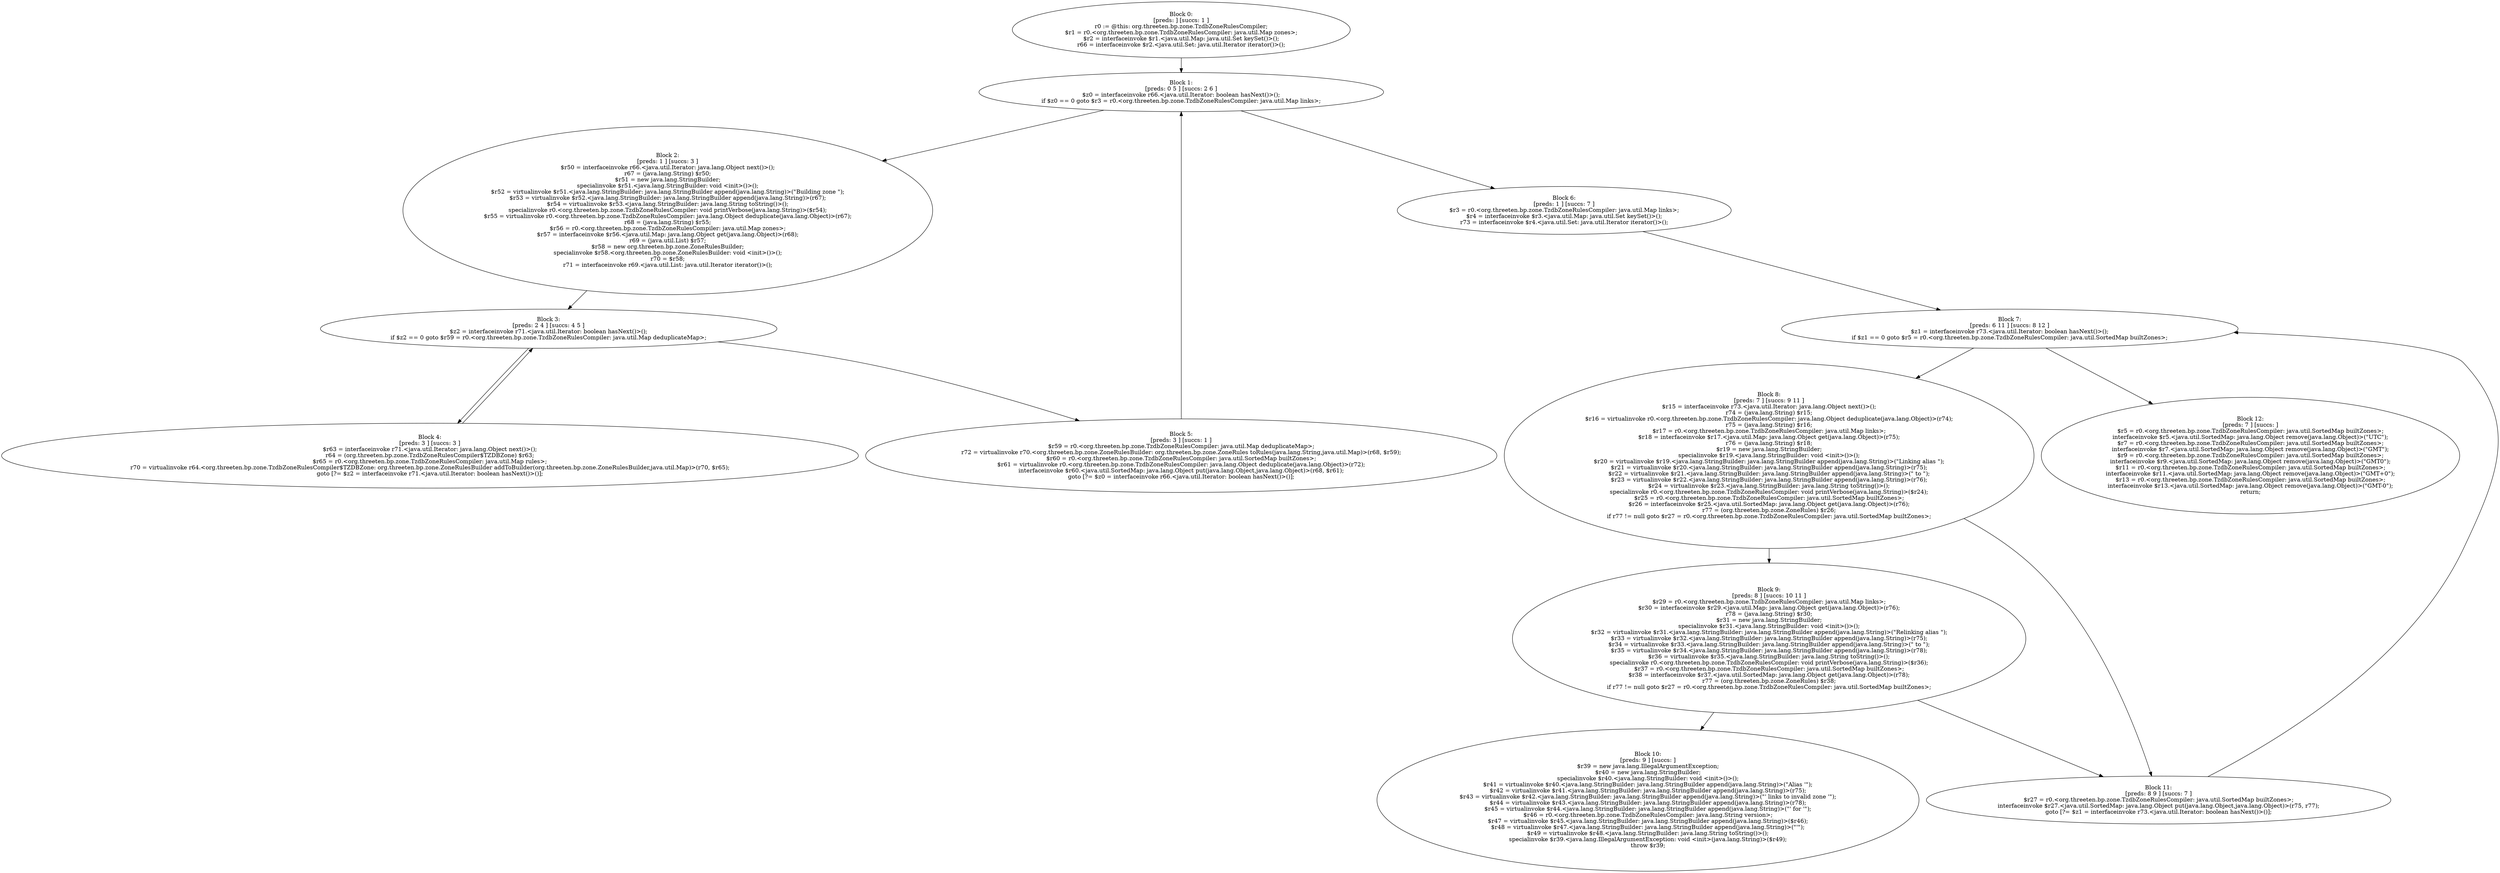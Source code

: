 digraph "unitGraph" {
    "Block 0:
[preds: ] [succs: 1 ]
r0 := @this: org.threeten.bp.zone.TzdbZoneRulesCompiler;
$r1 = r0.<org.threeten.bp.zone.TzdbZoneRulesCompiler: java.util.Map zones>;
$r2 = interfaceinvoke $r1.<java.util.Map: java.util.Set keySet()>();
r66 = interfaceinvoke $r2.<java.util.Set: java.util.Iterator iterator()>();
"
    "Block 1:
[preds: 0 5 ] [succs: 2 6 ]
$z0 = interfaceinvoke r66.<java.util.Iterator: boolean hasNext()>();
if $z0 == 0 goto $r3 = r0.<org.threeten.bp.zone.TzdbZoneRulesCompiler: java.util.Map links>;
"
    "Block 2:
[preds: 1 ] [succs: 3 ]
$r50 = interfaceinvoke r66.<java.util.Iterator: java.lang.Object next()>();
r67 = (java.lang.String) $r50;
$r51 = new java.lang.StringBuilder;
specialinvoke $r51.<java.lang.StringBuilder: void <init>()>();
$r52 = virtualinvoke $r51.<java.lang.StringBuilder: java.lang.StringBuilder append(java.lang.String)>(\"Building zone \");
$r53 = virtualinvoke $r52.<java.lang.StringBuilder: java.lang.StringBuilder append(java.lang.String)>(r67);
$r54 = virtualinvoke $r53.<java.lang.StringBuilder: java.lang.String toString()>();
specialinvoke r0.<org.threeten.bp.zone.TzdbZoneRulesCompiler: void printVerbose(java.lang.String)>($r54);
$r55 = virtualinvoke r0.<org.threeten.bp.zone.TzdbZoneRulesCompiler: java.lang.Object deduplicate(java.lang.Object)>(r67);
r68 = (java.lang.String) $r55;
$r56 = r0.<org.threeten.bp.zone.TzdbZoneRulesCompiler: java.util.Map zones>;
$r57 = interfaceinvoke $r56.<java.util.Map: java.lang.Object get(java.lang.Object)>(r68);
r69 = (java.util.List) $r57;
$r58 = new org.threeten.bp.zone.ZoneRulesBuilder;
specialinvoke $r58.<org.threeten.bp.zone.ZoneRulesBuilder: void <init>()>();
r70 = $r58;
r71 = interfaceinvoke r69.<java.util.List: java.util.Iterator iterator()>();
"
    "Block 3:
[preds: 2 4 ] [succs: 4 5 ]
$z2 = interfaceinvoke r71.<java.util.Iterator: boolean hasNext()>();
if $z2 == 0 goto $r59 = r0.<org.threeten.bp.zone.TzdbZoneRulesCompiler: java.util.Map deduplicateMap>;
"
    "Block 4:
[preds: 3 ] [succs: 3 ]
$r63 = interfaceinvoke r71.<java.util.Iterator: java.lang.Object next()>();
r64 = (org.threeten.bp.zone.TzdbZoneRulesCompiler$TZDBZone) $r63;
$r65 = r0.<org.threeten.bp.zone.TzdbZoneRulesCompiler: java.util.Map rules>;
r70 = virtualinvoke r64.<org.threeten.bp.zone.TzdbZoneRulesCompiler$TZDBZone: org.threeten.bp.zone.ZoneRulesBuilder addToBuilder(org.threeten.bp.zone.ZoneRulesBuilder,java.util.Map)>(r70, $r65);
goto [?= $z2 = interfaceinvoke r71.<java.util.Iterator: boolean hasNext()>()];
"
    "Block 5:
[preds: 3 ] [succs: 1 ]
$r59 = r0.<org.threeten.bp.zone.TzdbZoneRulesCompiler: java.util.Map deduplicateMap>;
r72 = virtualinvoke r70.<org.threeten.bp.zone.ZoneRulesBuilder: org.threeten.bp.zone.ZoneRules toRules(java.lang.String,java.util.Map)>(r68, $r59);
$r60 = r0.<org.threeten.bp.zone.TzdbZoneRulesCompiler: java.util.SortedMap builtZones>;
$r61 = virtualinvoke r0.<org.threeten.bp.zone.TzdbZoneRulesCompiler: java.lang.Object deduplicate(java.lang.Object)>(r72);
interfaceinvoke $r60.<java.util.SortedMap: java.lang.Object put(java.lang.Object,java.lang.Object)>(r68, $r61);
goto [?= $z0 = interfaceinvoke r66.<java.util.Iterator: boolean hasNext()>()];
"
    "Block 6:
[preds: 1 ] [succs: 7 ]
$r3 = r0.<org.threeten.bp.zone.TzdbZoneRulesCompiler: java.util.Map links>;
$r4 = interfaceinvoke $r3.<java.util.Map: java.util.Set keySet()>();
r73 = interfaceinvoke $r4.<java.util.Set: java.util.Iterator iterator()>();
"
    "Block 7:
[preds: 6 11 ] [succs: 8 12 ]
$z1 = interfaceinvoke r73.<java.util.Iterator: boolean hasNext()>();
if $z1 == 0 goto $r5 = r0.<org.threeten.bp.zone.TzdbZoneRulesCompiler: java.util.SortedMap builtZones>;
"
    "Block 8:
[preds: 7 ] [succs: 9 11 ]
$r15 = interfaceinvoke r73.<java.util.Iterator: java.lang.Object next()>();
r74 = (java.lang.String) $r15;
$r16 = virtualinvoke r0.<org.threeten.bp.zone.TzdbZoneRulesCompiler: java.lang.Object deduplicate(java.lang.Object)>(r74);
r75 = (java.lang.String) $r16;
$r17 = r0.<org.threeten.bp.zone.TzdbZoneRulesCompiler: java.util.Map links>;
$r18 = interfaceinvoke $r17.<java.util.Map: java.lang.Object get(java.lang.Object)>(r75);
r76 = (java.lang.String) $r18;
$r19 = new java.lang.StringBuilder;
specialinvoke $r19.<java.lang.StringBuilder: void <init>()>();
$r20 = virtualinvoke $r19.<java.lang.StringBuilder: java.lang.StringBuilder append(java.lang.String)>(\"Linking alias \");
$r21 = virtualinvoke $r20.<java.lang.StringBuilder: java.lang.StringBuilder append(java.lang.String)>(r75);
$r22 = virtualinvoke $r21.<java.lang.StringBuilder: java.lang.StringBuilder append(java.lang.String)>(\" to \");
$r23 = virtualinvoke $r22.<java.lang.StringBuilder: java.lang.StringBuilder append(java.lang.String)>(r76);
$r24 = virtualinvoke $r23.<java.lang.StringBuilder: java.lang.String toString()>();
specialinvoke r0.<org.threeten.bp.zone.TzdbZoneRulesCompiler: void printVerbose(java.lang.String)>($r24);
$r25 = r0.<org.threeten.bp.zone.TzdbZoneRulesCompiler: java.util.SortedMap builtZones>;
$r26 = interfaceinvoke $r25.<java.util.SortedMap: java.lang.Object get(java.lang.Object)>(r76);
r77 = (org.threeten.bp.zone.ZoneRules) $r26;
if r77 != null goto $r27 = r0.<org.threeten.bp.zone.TzdbZoneRulesCompiler: java.util.SortedMap builtZones>;
"
    "Block 9:
[preds: 8 ] [succs: 10 11 ]
$r29 = r0.<org.threeten.bp.zone.TzdbZoneRulesCompiler: java.util.Map links>;
$r30 = interfaceinvoke $r29.<java.util.Map: java.lang.Object get(java.lang.Object)>(r76);
r78 = (java.lang.String) $r30;
$r31 = new java.lang.StringBuilder;
specialinvoke $r31.<java.lang.StringBuilder: void <init>()>();
$r32 = virtualinvoke $r31.<java.lang.StringBuilder: java.lang.StringBuilder append(java.lang.String)>(\"Relinking alias \");
$r33 = virtualinvoke $r32.<java.lang.StringBuilder: java.lang.StringBuilder append(java.lang.String)>(r75);
$r34 = virtualinvoke $r33.<java.lang.StringBuilder: java.lang.StringBuilder append(java.lang.String)>(\" to \");
$r35 = virtualinvoke $r34.<java.lang.StringBuilder: java.lang.StringBuilder append(java.lang.String)>(r78);
$r36 = virtualinvoke $r35.<java.lang.StringBuilder: java.lang.String toString()>();
specialinvoke r0.<org.threeten.bp.zone.TzdbZoneRulesCompiler: void printVerbose(java.lang.String)>($r36);
$r37 = r0.<org.threeten.bp.zone.TzdbZoneRulesCompiler: java.util.SortedMap builtZones>;
$r38 = interfaceinvoke $r37.<java.util.SortedMap: java.lang.Object get(java.lang.Object)>(r78);
r77 = (org.threeten.bp.zone.ZoneRules) $r38;
if r77 != null goto $r27 = r0.<org.threeten.bp.zone.TzdbZoneRulesCompiler: java.util.SortedMap builtZones>;
"
    "Block 10:
[preds: 9 ] [succs: ]
$r39 = new java.lang.IllegalArgumentException;
$r40 = new java.lang.StringBuilder;
specialinvoke $r40.<java.lang.StringBuilder: void <init>()>();
$r41 = virtualinvoke $r40.<java.lang.StringBuilder: java.lang.StringBuilder append(java.lang.String)>(\"Alias \'\");
$r42 = virtualinvoke $r41.<java.lang.StringBuilder: java.lang.StringBuilder append(java.lang.String)>(r75);
$r43 = virtualinvoke $r42.<java.lang.StringBuilder: java.lang.StringBuilder append(java.lang.String)>(\"\' links to invalid zone \'\");
$r44 = virtualinvoke $r43.<java.lang.StringBuilder: java.lang.StringBuilder append(java.lang.String)>(r78);
$r45 = virtualinvoke $r44.<java.lang.StringBuilder: java.lang.StringBuilder append(java.lang.String)>(\"\' for \'\");
$r46 = r0.<org.threeten.bp.zone.TzdbZoneRulesCompiler: java.lang.String version>;
$r47 = virtualinvoke $r45.<java.lang.StringBuilder: java.lang.StringBuilder append(java.lang.String)>($r46);
$r48 = virtualinvoke $r47.<java.lang.StringBuilder: java.lang.StringBuilder append(java.lang.String)>(\"\'\");
$r49 = virtualinvoke $r48.<java.lang.StringBuilder: java.lang.String toString()>();
specialinvoke $r39.<java.lang.IllegalArgumentException: void <init>(java.lang.String)>($r49);
throw $r39;
"
    "Block 11:
[preds: 8 9 ] [succs: 7 ]
$r27 = r0.<org.threeten.bp.zone.TzdbZoneRulesCompiler: java.util.SortedMap builtZones>;
interfaceinvoke $r27.<java.util.SortedMap: java.lang.Object put(java.lang.Object,java.lang.Object)>(r75, r77);
goto [?= $z1 = interfaceinvoke r73.<java.util.Iterator: boolean hasNext()>()];
"
    "Block 12:
[preds: 7 ] [succs: ]
$r5 = r0.<org.threeten.bp.zone.TzdbZoneRulesCompiler: java.util.SortedMap builtZones>;
interfaceinvoke $r5.<java.util.SortedMap: java.lang.Object remove(java.lang.Object)>(\"UTC\");
$r7 = r0.<org.threeten.bp.zone.TzdbZoneRulesCompiler: java.util.SortedMap builtZones>;
interfaceinvoke $r7.<java.util.SortedMap: java.lang.Object remove(java.lang.Object)>(\"GMT\");
$r9 = r0.<org.threeten.bp.zone.TzdbZoneRulesCompiler: java.util.SortedMap builtZones>;
interfaceinvoke $r9.<java.util.SortedMap: java.lang.Object remove(java.lang.Object)>(\"GMT0\");
$r11 = r0.<org.threeten.bp.zone.TzdbZoneRulesCompiler: java.util.SortedMap builtZones>;
interfaceinvoke $r11.<java.util.SortedMap: java.lang.Object remove(java.lang.Object)>(\"GMT+0\");
$r13 = r0.<org.threeten.bp.zone.TzdbZoneRulesCompiler: java.util.SortedMap builtZones>;
interfaceinvoke $r13.<java.util.SortedMap: java.lang.Object remove(java.lang.Object)>(\"GMT-0\");
return;
"
    "Block 0:
[preds: ] [succs: 1 ]
r0 := @this: org.threeten.bp.zone.TzdbZoneRulesCompiler;
$r1 = r0.<org.threeten.bp.zone.TzdbZoneRulesCompiler: java.util.Map zones>;
$r2 = interfaceinvoke $r1.<java.util.Map: java.util.Set keySet()>();
r66 = interfaceinvoke $r2.<java.util.Set: java.util.Iterator iterator()>();
"->"Block 1:
[preds: 0 5 ] [succs: 2 6 ]
$z0 = interfaceinvoke r66.<java.util.Iterator: boolean hasNext()>();
if $z0 == 0 goto $r3 = r0.<org.threeten.bp.zone.TzdbZoneRulesCompiler: java.util.Map links>;
";
    "Block 1:
[preds: 0 5 ] [succs: 2 6 ]
$z0 = interfaceinvoke r66.<java.util.Iterator: boolean hasNext()>();
if $z0 == 0 goto $r3 = r0.<org.threeten.bp.zone.TzdbZoneRulesCompiler: java.util.Map links>;
"->"Block 2:
[preds: 1 ] [succs: 3 ]
$r50 = interfaceinvoke r66.<java.util.Iterator: java.lang.Object next()>();
r67 = (java.lang.String) $r50;
$r51 = new java.lang.StringBuilder;
specialinvoke $r51.<java.lang.StringBuilder: void <init>()>();
$r52 = virtualinvoke $r51.<java.lang.StringBuilder: java.lang.StringBuilder append(java.lang.String)>(\"Building zone \");
$r53 = virtualinvoke $r52.<java.lang.StringBuilder: java.lang.StringBuilder append(java.lang.String)>(r67);
$r54 = virtualinvoke $r53.<java.lang.StringBuilder: java.lang.String toString()>();
specialinvoke r0.<org.threeten.bp.zone.TzdbZoneRulesCompiler: void printVerbose(java.lang.String)>($r54);
$r55 = virtualinvoke r0.<org.threeten.bp.zone.TzdbZoneRulesCompiler: java.lang.Object deduplicate(java.lang.Object)>(r67);
r68 = (java.lang.String) $r55;
$r56 = r0.<org.threeten.bp.zone.TzdbZoneRulesCompiler: java.util.Map zones>;
$r57 = interfaceinvoke $r56.<java.util.Map: java.lang.Object get(java.lang.Object)>(r68);
r69 = (java.util.List) $r57;
$r58 = new org.threeten.bp.zone.ZoneRulesBuilder;
specialinvoke $r58.<org.threeten.bp.zone.ZoneRulesBuilder: void <init>()>();
r70 = $r58;
r71 = interfaceinvoke r69.<java.util.List: java.util.Iterator iterator()>();
";
    "Block 1:
[preds: 0 5 ] [succs: 2 6 ]
$z0 = interfaceinvoke r66.<java.util.Iterator: boolean hasNext()>();
if $z0 == 0 goto $r3 = r0.<org.threeten.bp.zone.TzdbZoneRulesCompiler: java.util.Map links>;
"->"Block 6:
[preds: 1 ] [succs: 7 ]
$r3 = r0.<org.threeten.bp.zone.TzdbZoneRulesCompiler: java.util.Map links>;
$r4 = interfaceinvoke $r3.<java.util.Map: java.util.Set keySet()>();
r73 = interfaceinvoke $r4.<java.util.Set: java.util.Iterator iterator()>();
";
    "Block 2:
[preds: 1 ] [succs: 3 ]
$r50 = interfaceinvoke r66.<java.util.Iterator: java.lang.Object next()>();
r67 = (java.lang.String) $r50;
$r51 = new java.lang.StringBuilder;
specialinvoke $r51.<java.lang.StringBuilder: void <init>()>();
$r52 = virtualinvoke $r51.<java.lang.StringBuilder: java.lang.StringBuilder append(java.lang.String)>(\"Building zone \");
$r53 = virtualinvoke $r52.<java.lang.StringBuilder: java.lang.StringBuilder append(java.lang.String)>(r67);
$r54 = virtualinvoke $r53.<java.lang.StringBuilder: java.lang.String toString()>();
specialinvoke r0.<org.threeten.bp.zone.TzdbZoneRulesCompiler: void printVerbose(java.lang.String)>($r54);
$r55 = virtualinvoke r0.<org.threeten.bp.zone.TzdbZoneRulesCompiler: java.lang.Object deduplicate(java.lang.Object)>(r67);
r68 = (java.lang.String) $r55;
$r56 = r0.<org.threeten.bp.zone.TzdbZoneRulesCompiler: java.util.Map zones>;
$r57 = interfaceinvoke $r56.<java.util.Map: java.lang.Object get(java.lang.Object)>(r68);
r69 = (java.util.List) $r57;
$r58 = new org.threeten.bp.zone.ZoneRulesBuilder;
specialinvoke $r58.<org.threeten.bp.zone.ZoneRulesBuilder: void <init>()>();
r70 = $r58;
r71 = interfaceinvoke r69.<java.util.List: java.util.Iterator iterator()>();
"->"Block 3:
[preds: 2 4 ] [succs: 4 5 ]
$z2 = interfaceinvoke r71.<java.util.Iterator: boolean hasNext()>();
if $z2 == 0 goto $r59 = r0.<org.threeten.bp.zone.TzdbZoneRulesCompiler: java.util.Map deduplicateMap>;
";
    "Block 3:
[preds: 2 4 ] [succs: 4 5 ]
$z2 = interfaceinvoke r71.<java.util.Iterator: boolean hasNext()>();
if $z2 == 0 goto $r59 = r0.<org.threeten.bp.zone.TzdbZoneRulesCompiler: java.util.Map deduplicateMap>;
"->"Block 4:
[preds: 3 ] [succs: 3 ]
$r63 = interfaceinvoke r71.<java.util.Iterator: java.lang.Object next()>();
r64 = (org.threeten.bp.zone.TzdbZoneRulesCompiler$TZDBZone) $r63;
$r65 = r0.<org.threeten.bp.zone.TzdbZoneRulesCompiler: java.util.Map rules>;
r70 = virtualinvoke r64.<org.threeten.bp.zone.TzdbZoneRulesCompiler$TZDBZone: org.threeten.bp.zone.ZoneRulesBuilder addToBuilder(org.threeten.bp.zone.ZoneRulesBuilder,java.util.Map)>(r70, $r65);
goto [?= $z2 = interfaceinvoke r71.<java.util.Iterator: boolean hasNext()>()];
";
    "Block 3:
[preds: 2 4 ] [succs: 4 5 ]
$z2 = interfaceinvoke r71.<java.util.Iterator: boolean hasNext()>();
if $z2 == 0 goto $r59 = r0.<org.threeten.bp.zone.TzdbZoneRulesCompiler: java.util.Map deduplicateMap>;
"->"Block 5:
[preds: 3 ] [succs: 1 ]
$r59 = r0.<org.threeten.bp.zone.TzdbZoneRulesCompiler: java.util.Map deduplicateMap>;
r72 = virtualinvoke r70.<org.threeten.bp.zone.ZoneRulesBuilder: org.threeten.bp.zone.ZoneRules toRules(java.lang.String,java.util.Map)>(r68, $r59);
$r60 = r0.<org.threeten.bp.zone.TzdbZoneRulesCompiler: java.util.SortedMap builtZones>;
$r61 = virtualinvoke r0.<org.threeten.bp.zone.TzdbZoneRulesCompiler: java.lang.Object deduplicate(java.lang.Object)>(r72);
interfaceinvoke $r60.<java.util.SortedMap: java.lang.Object put(java.lang.Object,java.lang.Object)>(r68, $r61);
goto [?= $z0 = interfaceinvoke r66.<java.util.Iterator: boolean hasNext()>()];
";
    "Block 4:
[preds: 3 ] [succs: 3 ]
$r63 = interfaceinvoke r71.<java.util.Iterator: java.lang.Object next()>();
r64 = (org.threeten.bp.zone.TzdbZoneRulesCompiler$TZDBZone) $r63;
$r65 = r0.<org.threeten.bp.zone.TzdbZoneRulesCompiler: java.util.Map rules>;
r70 = virtualinvoke r64.<org.threeten.bp.zone.TzdbZoneRulesCompiler$TZDBZone: org.threeten.bp.zone.ZoneRulesBuilder addToBuilder(org.threeten.bp.zone.ZoneRulesBuilder,java.util.Map)>(r70, $r65);
goto [?= $z2 = interfaceinvoke r71.<java.util.Iterator: boolean hasNext()>()];
"->"Block 3:
[preds: 2 4 ] [succs: 4 5 ]
$z2 = interfaceinvoke r71.<java.util.Iterator: boolean hasNext()>();
if $z2 == 0 goto $r59 = r0.<org.threeten.bp.zone.TzdbZoneRulesCompiler: java.util.Map deduplicateMap>;
";
    "Block 5:
[preds: 3 ] [succs: 1 ]
$r59 = r0.<org.threeten.bp.zone.TzdbZoneRulesCompiler: java.util.Map deduplicateMap>;
r72 = virtualinvoke r70.<org.threeten.bp.zone.ZoneRulesBuilder: org.threeten.bp.zone.ZoneRules toRules(java.lang.String,java.util.Map)>(r68, $r59);
$r60 = r0.<org.threeten.bp.zone.TzdbZoneRulesCompiler: java.util.SortedMap builtZones>;
$r61 = virtualinvoke r0.<org.threeten.bp.zone.TzdbZoneRulesCompiler: java.lang.Object deduplicate(java.lang.Object)>(r72);
interfaceinvoke $r60.<java.util.SortedMap: java.lang.Object put(java.lang.Object,java.lang.Object)>(r68, $r61);
goto [?= $z0 = interfaceinvoke r66.<java.util.Iterator: boolean hasNext()>()];
"->"Block 1:
[preds: 0 5 ] [succs: 2 6 ]
$z0 = interfaceinvoke r66.<java.util.Iterator: boolean hasNext()>();
if $z0 == 0 goto $r3 = r0.<org.threeten.bp.zone.TzdbZoneRulesCompiler: java.util.Map links>;
";
    "Block 6:
[preds: 1 ] [succs: 7 ]
$r3 = r0.<org.threeten.bp.zone.TzdbZoneRulesCompiler: java.util.Map links>;
$r4 = interfaceinvoke $r3.<java.util.Map: java.util.Set keySet()>();
r73 = interfaceinvoke $r4.<java.util.Set: java.util.Iterator iterator()>();
"->"Block 7:
[preds: 6 11 ] [succs: 8 12 ]
$z1 = interfaceinvoke r73.<java.util.Iterator: boolean hasNext()>();
if $z1 == 0 goto $r5 = r0.<org.threeten.bp.zone.TzdbZoneRulesCompiler: java.util.SortedMap builtZones>;
";
    "Block 7:
[preds: 6 11 ] [succs: 8 12 ]
$z1 = interfaceinvoke r73.<java.util.Iterator: boolean hasNext()>();
if $z1 == 0 goto $r5 = r0.<org.threeten.bp.zone.TzdbZoneRulesCompiler: java.util.SortedMap builtZones>;
"->"Block 8:
[preds: 7 ] [succs: 9 11 ]
$r15 = interfaceinvoke r73.<java.util.Iterator: java.lang.Object next()>();
r74 = (java.lang.String) $r15;
$r16 = virtualinvoke r0.<org.threeten.bp.zone.TzdbZoneRulesCompiler: java.lang.Object deduplicate(java.lang.Object)>(r74);
r75 = (java.lang.String) $r16;
$r17 = r0.<org.threeten.bp.zone.TzdbZoneRulesCompiler: java.util.Map links>;
$r18 = interfaceinvoke $r17.<java.util.Map: java.lang.Object get(java.lang.Object)>(r75);
r76 = (java.lang.String) $r18;
$r19 = new java.lang.StringBuilder;
specialinvoke $r19.<java.lang.StringBuilder: void <init>()>();
$r20 = virtualinvoke $r19.<java.lang.StringBuilder: java.lang.StringBuilder append(java.lang.String)>(\"Linking alias \");
$r21 = virtualinvoke $r20.<java.lang.StringBuilder: java.lang.StringBuilder append(java.lang.String)>(r75);
$r22 = virtualinvoke $r21.<java.lang.StringBuilder: java.lang.StringBuilder append(java.lang.String)>(\" to \");
$r23 = virtualinvoke $r22.<java.lang.StringBuilder: java.lang.StringBuilder append(java.lang.String)>(r76);
$r24 = virtualinvoke $r23.<java.lang.StringBuilder: java.lang.String toString()>();
specialinvoke r0.<org.threeten.bp.zone.TzdbZoneRulesCompiler: void printVerbose(java.lang.String)>($r24);
$r25 = r0.<org.threeten.bp.zone.TzdbZoneRulesCompiler: java.util.SortedMap builtZones>;
$r26 = interfaceinvoke $r25.<java.util.SortedMap: java.lang.Object get(java.lang.Object)>(r76);
r77 = (org.threeten.bp.zone.ZoneRules) $r26;
if r77 != null goto $r27 = r0.<org.threeten.bp.zone.TzdbZoneRulesCompiler: java.util.SortedMap builtZones>;
";
    "Block 7:
[preds: 6 11 ] [succs: 8 12 ]
$z1 = interfaceinvoke r73.<java.util.Iterator: boolean hasNext()>();
if $z1 == 0 goto $r5 = r0.<org.threeten.bp.zone.TzdbZoneRulesCompiler: java.util.SortedMap builtZones>;
"->"Block 12:
[preds: 7 ] [succs: ]
$r5 = r0.<org.threeten.bp.zone.TzdbZoneRulesCompiler: java.util.SortedMap builtZones>;
interfaceinvoke $r5.<java.util.SortedMap: java.lang.Object remove(java.lang.Object)>(\"UTC\");
$r7 = r0.<org.threeten.bp.zone.TzdbZoneRulesCompiler: java.util.SortedMap builtZones>;
interfaceinvoke $r7.<java.util.SortedMap: java.lang.Object remove(java.lang.Object)>(\"GMT\");
$r9 = r0.<org.threeten.bp.zone.TzdbZoneRulesCompiler: java.util.SortedMap builtZones>;
interfaceinvoke $r9.<java.util.SortedMap: java.lang.Object remove(java.lang.Object)>(\"GMT0\");
$r11 = r0.<org.threeten.bp.zone.TzdbZoneRulesCompiler: java.util.SortedMap builtZones>;
interfaceinvoke $r11.<java.util.SortedMap: java.lang.Object remove(java.lang.Object)>(\"GMT+0\");
$r13 = r0.<org.threeten.bp.zone.TzdbZoneRulesCompiler: java.util.SortedMap builtZones>;
interfaceinvoke $r13.<java.util.SortedMap: java.lang.Object remove(java.lang.Object)>(\"GMT-0\");
return;
";
    "Block 8:
[preds: 7 ] [succs: 9 11 ]
$r15 = interfaceinvoke r73.<java.util.Iterator: java.lang.Object next()>();
r74 = (java.lang.String) $r15;
$r16 = virtualinvoke r0.<org.threeten.bp.zone.TzdbZoneRulesCompiler: java.lang.Object deduplicate(java.lang.Object)>(r74);
r75 = (java.lang.String) $r16;
$r17 = r0.<org.threeten.bp.zone.TzdbZoneRulesCompiler: java.util.Map links>;
$r18 = interfaceinvoke $r17.<java.util.Map: java.lang.Object get(java.lang.Object)>(r75);
r76 = (java.lang.String) $r18;
$r19 = new java.lang.StringBuilder;
specialinvoke $r19.<java.lang.StringBuilder: void <init>()>();
$r20 = virtualinvoke $r19.<java.lang.StringBuilder: java.lang.StringBuilder append(java.lang.String)>(\"Linking alias \");
$r21 = virtualinvoke $r20.<java.lang.StringBuilder: java.lang.StringBuilder append(java.lang.String)>(r75);
$r22 = virtualinvoke $r21.<java.lang.StringBuilder: java.lang.StringBuilder append(java.lang.String)>(\" to \");
$r23 = virtualinvoke $r22.<java.lang.StringBuilder: java.lang.StringBuilder append(java.lang.String)>(r76);
$r24 = virtualinvoke $r23.<java.lang.StringBuilder: java.lang.String toString()>();
specialinvoke r0.<org.threeten.bp.zone.TzdbZoneRulesCompiler: void printVerbose(java.lang.String)>($r24);
$r25 = r0.<org.threeten.bp.zone.TzdbZoneRulesCompiler: java.util.SortedMap builtZones>;
$r26 = interfaceinvoke $r25.<java.util.SortedMap: java.lang.Object get(java.lang.Object)>(r76);
r77 = (org.threeten.bp.zone.ZoneRules) $r26;
if r77 != null goto $r27 = r0.<org.threeten.bp.zone.TzdbZoneRulesCompiler: java.util.SortedMap builtZones>;
"->"Block 9:
[preds: 8 ] [succs: 10 11 ]
$r29 = r0.<org.threeten.bp.zone.TzdbZoneRulesCompiler: java.util.Map links>;
$r30 = interfaceinvoke $r29.<java.util.Map: java.lang.Object get(java.lang.Object)>(r76);
r78 = (java.lang.String) $r30;
$r31 = new java.lang.StringBuilder;
specialinvoke $r31.<java.lang.StringBuilder: void <init>()>();
$r32 = virtualinvoke $r31.<java.lang.StringBuilder: java.lang.StringBuilder append(java.lang.String)>(\"Relinking alias \");
$r33 = virtualinvoke $r32.<java.lang.StringBuilder: java.lang.StringBuilder append(java.lang.String)>(r75);
$r34 = virtualinvoke $r33.<java.lang.StringBuilder: java.lang.StringBuilder append(java.lang.String)>(\" to \");
$r35 = virtualinvoke $r34.<java.lang.StringBuilder: java.lang.StringBuilder append(java.lang.String)>(r78);
$r36 = virtualinvoke $r35.<java.lang.StringBuilder: java.lang.String toString()>();
specialinvoke r0.<org.threeten.bp.zone.TzdbZoneRulesCompiler: void printVerbose(java.lang.String)>($r36);
$r37 = r0.<org.threeten.bp.zone.TzdbZoneRulesCompiler: java.util.SortedMap builtZones>;
$r38 = interfaceinvoke $r37.<java.util.SortedMap: java.lang.Object get(java.lang.Object)>(r78);
r77 = (org.threeten.bp.zone.ZoneRules) $r38;
if r77 != null goto $r27 = r0.<org.threeten.bp.zone.TzdbZoneRulesCompiler: java.util.SortedMap builtZones>;
";
    "Block 8:
[preds: 7 ] [succs: 9 11 ]
$r15 = interfaceinvoke r73.<java.util.Iterator: java.lang.Object next()>();
r74 = (java.lang.String) $r15;
$r16 = virtualinvoke r0.<org.threeten.bp.zone.TzdbZoneRulesCompiler: java.lang.Object deduplicate(java.lang.Object)>(r74);
r75 = (java.lang.String) $r16;
$r17 = r0.<org.threeten.bp.zone.TzdbZoneRulesCompiler: java.util.Map links>;
$r18 = interfaceinvoke $r17.<java.util.Map: java.lang.Object get(java.lang.Object)>(r75);
r76 = (java.lang.String) $r18;
$r19 = new java.lang.StringBuilder;
specialinvoke $r19.<java.lang.StringBuilder: void <init>()>();
$r20 = virtualinvoke $r19.<java.lang.StringBuilder: java.lang.StringBuilder append(java.lang.String)>(\"Linking alias \");
$r21 = virtualinvoke $r20.<java.lang.StringBuilder: java.lang.StringBuilder append(java.lang.String)>(r75);
$r22 = virtualinvoke $r21.<java.lang.StringBuilder: java.lang.StringBuilder append(java.lang.String)>(\" to \");
$r23 = virtualinvoke $r22.<java.lang.StringBuilder: java.lang.StringBuilder append(java.lang.String)>(r76);
$r24 = virtualinvoke $r23.<java.lang.StringBuilder: java.lang.String toString()>();
specialinvoke r0.<org.threeten.bp.zone.TzdbZoneRulesCompiler: void printVerbose(java.lang.String)>($r24);
$r25 = r0.<org.threeten.bp.zone.TzdbZoneRulesCompiler: java.util.SortedMap builtZones>;
$r26 = interfaceinvoke $r25.<java.util.SortedMap: java.lang.Object get(java.lang.Object)>(r76);
r77 = (org.threeten.bp.zone.ZoneRules) $r26;
if r77 != null goto $r27 = r0.<org.threeten.bp.zone.TzdbZoneRulesCompiler: java.util.SortedMap builtZones>;
"->"Block 11:
[preds: 8 9 ] [succs: 7 ]
$r27 = r0.<org.threeten.bp.zone.TzdbZoneRulesCompiler: java.util.SortedMap builtZones>;
interfaceinvoke $r27.<java.util.SortedMap: java.lang.Object put(java.lang.Object,java.lang.Object)>(r75, r77);
goto [?= $z1 = interfaceinvoke r73.<java.util.Iterator: boolean hasNext()>()];
";
    "Block 9:
[preds: 8 ] [succs: 10 11 ]
$r29 = r0.<org.threeten.bp.zone.TzdbZoneRulesCompiler: java.util.Map links>;
$r30 = interfaceinvoke $r29.<java.util.Map: java.lang.Object get(java.lang.Object)>(r76);
r78 = (java.lang.String) $r30;
$r31 = new java.lang.StringBuilder;
specialinvoke $r31.<java.lang.StringBuilder: void <init>()>();
$r32 = virtualinvoke $r31.<java.lang.StringBuilder: java.lang.StringBuilder append(java.lang.String)>(\"Relinking alias \");
$r33 = virtualinvoke $r32.<java.lang.StringBuilder: java.lang.StringBuilder append(java.lang.String)>(r75);
$r34 = virtualinvoke $r33.<java.lang.StringBuilder: java.lang.StringBuilder append(java.lang.String)>(\" to \");
$r35 = virtualinvoke $r34.<java.lang.StringBuilder: java.lang.StringBuilder append(java.lang.String)>(r78);
$r36 = virtualinvoke $r35.<java.lang.StringBuilder: java.lang.String toString()>();
specialinvoke r0.<org.threeten.bp.zone.TzdbZoneRulesCompiler: void printVerbose(java.lang.String)>($r36);
$r37 = r0.<org.threeten.bp.zone.TzdbZoneRulesCompiler: java.util.SortedMap builtZones>;
$r38 = interfaceinvoke $r37.<java.util.SortedMap: java.lang.Object get(java.lang.Object)>(r78);
r77 = (org.threeten.bp.zone.ZoneRules) $r38;
if r77 != null goto $r27 = r0.<org.threeten.bp.zone.TzdbZoneRulesCompiler: java.util.SortedMap builtZones>;
"->"Block 10:
[preds: 9 ] [succs: ]
$r39 = new java.lang.IllegalArgumentException;
$r40 = new java.lang.StringBuilder;
specialinvoke $r40.<java.lang.StringBuilder: void <init>()>();
$r41 = virtualinvoke $r40.<java.lang.StringBuilder: java.lang.StringBuilder append(java.lang.String)>(\"Alias \'\");
$r42 = virtualinvoke $r41.<java.lang.StringBuilder: java.lang.StringBuilder append(java.lang.String)>(r75);
$r43 = virtualinvoke $r42.<java.lang.StringBuilder: java.lang.StringBuilder append(java.lang.String)>(\"\' links to invalid zone \'\");
$r44 = virtualinvoke $r43.<java.lang.StringBuilder: java.lang.StringBuilder append(java.lang.String)>(r78);
$r45 = virtualinvoke $r44.<java.lang.StringBuilder: java.lang.StringBuilder append(java.lang.String)>(\"\' for \'\");
$r46 = r0.<org.threeten.bp.zone.TzdbZoneRulesCompiler: java.lang.String version>;
$r47 = virtualinvoke $r45.<java.lang.StringBuilder: java.lang.StringBuilder append(java.lang.String)>($r46);
$r48 = virtualinvoke $r47.<java.lang.StringBuilder: java.lang.StringBuilder append(java.lang.String)>(\"\'\");
$r49 = virtualinvoke $r48.<java.lang.StringBuilder: java.lang.String toString()>();
specialinvoke $r39.<java.lang.IllegalArgumentException: void <init>(java.lang.String)>($r49);
throw $r39;
";
    "Block 9:
[preds: 8 ] [succs: 10 11 ]
$r29 = r0.<org.threeten.bp.zone.TzdbZoneRulesCompiler: java.util.Map links>;
$r30 = interfaceinvoke $r29.<java.util.Map: java.lang.Object get(java.lang.Object)>(r76);
r78 = (java.lang.String) $r30;
$r31 = new java.lang.StringBuilder;
specialinvoke $r31.<java.lang.StringBuilder: void <init>()>();
$r32 = virtualinvoke $r31.<java.lang.StringBuilder: java.lang.StringBuilder append(java.lang.String)>(\"Relinking alias \");
$r33 = virtualinvoke $r32.<java.lang.StringBuilder: java.lang.StringBuilder append(java.lang.String)>(r75);
$r34 = virtualinvoke $r33.<java.lang.StringBuilder: java.lang.StringBuilder append(java.lang.String)>(\" to \");
$r35 = virtualinvoke $r34.<java.lang.StringBuilder: java.lang.StringBuilder append(java.lang.String)>(r78);
$r36 = virtualinvoke $r35.<java.lang.StringBuilder: java.lang.String toString()>();
specialinvoke r0.<org.threeten.bp.zone.TzdbZoneRulesCompiler: void printVerbose(java.lang.String)>($r36);
$r37 = r0.<org.threeten.bp.zone.TzdbZoneRulesCompiler: java.util.SortedMap builtZones>;
$r38 = interfaceinvoke $r37.<java.util.SortedMap: java.lang.Object get(java.lang.Object)>(r78);
r77 = (org.threeten.bp.zone.ZoneRules) $r38;
if r77 != null goto $r27 = r0.<org.threeten.bp.zone.TzdbZoneRulesCompiler: java.util.SortedMap builtZones>;
"->"Block 11:
[preds: 8 9 ] [succs: 7 ]
$r27 = r0.<org.threeten.bp.zone.TzdbZoneRulesCompiler: java.util.SortedMap builtZones>;
interfaceinvoke $r27.<java.util.SortedMap: java.lang.Object put(java.lang.Object,java.lang.Object)>(r75, r77);
goto [?= $z1 = interfaceinvoke r73.<java.util.Iterator: boolean hasNext()>()];
";
    "Block 11:
[preds: 8 9 ] [succs: 7 ]
$r27 = r0.<org.threeten.bp.zone.TzdbZoneRulesCompiler: java.util.SortedMap builtZones>;
interfaceinvoke $r27.<java.util.SortedMap: java.lang.Object put(java.lang.Object,java.lang.Object)>(r75, r77);
goto [?= $z1 = interfaceinvoke r73.<java.util.Iterator: boolean hasNext()>()];
"->"Block 7:
[preds: 6 11 ] [succs: 8 12 ]
$z1 = interfaceinvoke r73.<java.util.Iterator: boolean hasNext()>();
if $z1 == 0 goto $r5 = r0.<org.threeten.bp.zone.TzdbZoneRulesCompiler: java.util.SortedMap builtZones>;
";
}
